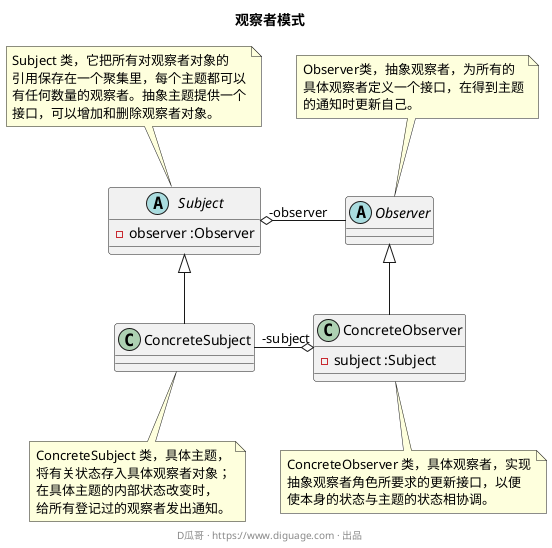 @startuml
title "**观察者模式**"

abstract class Subject {
  - observer :Observer
}
note top: Subject 类，它把所有对观察者对象的\n引用保存在一个聚集里，每个主题都可以\n有任何数量的观察者。抽象主题提供一个\n接口，可以增加和删除观察者对象。

abstract class Observer
note top: Observer类，抽象观察者，为所有的\n具体观察者定义一个接口，在得到主题\n的通知时更新自己。

class ConcreteObserver {
  - subject :Subject
}
note bottom: ConcreteObserver 类，具体观察者，实现\n抽象观察者角色所要求的更新接口，以便\n使本身的状态与主题的状态相协调。

class ConcreteSubject
note bottom: ConcreteSubject 类，具体主题，\n将有关状态存入具体观察者对象；\n在具体主题的内部状态改变时，\n给所有登记过的观察者发出通知。

Subject "-observer" o-right- Observer

Subject  <|-- ConcreteSubject
Observer <|-- ConcreteObserver

ConcreteObserver "-subject" o-left- ConcreteSubject

footer D瓜哥 · https://www.diguage.com · 出品
@enduml